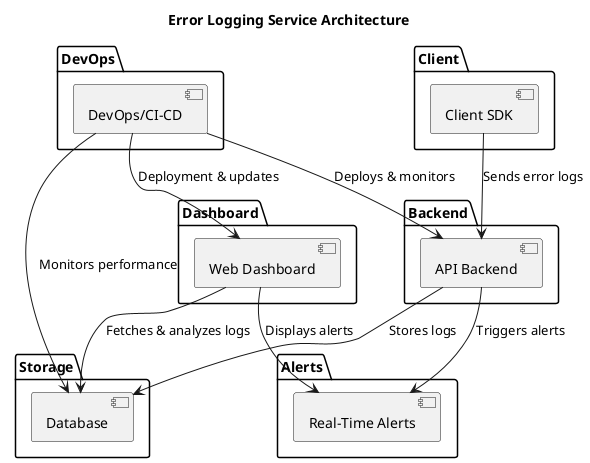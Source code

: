 @startuml
title Error Logging Service Architecture

package "Client" {
  [Client SDK]
}

package "Backend" {
  [API Backend]
}

package "Storage" {
  [Database]
}

package "Alerts" {
  [Real-Time Alerts]
}

package "Dashboard" {
  [Web Dashboard]
}

package "DevOps" {
  [DevOps/CI-CD]
}

[Client SDK] --> [API Backend] : Sends error logs
[API Backend] --> [Database] : Stores logs
[API Backend] --> [Real-Time Alerts] : Triggers alerts
[Web Dashboard] --> [Database] : Fetches & analyzes logs
[Web Dashboard] --> [Real-Time Alerts] : Displays alerts
[DevOps/CI-CD] --> [API Backend] : Deploys & monitors
[DevOps/CI-CD] --> [Database] : Monitors performance
[DevOps/CI-CD] --> [Web Dashboard] : Deployment & updates

@enduml
